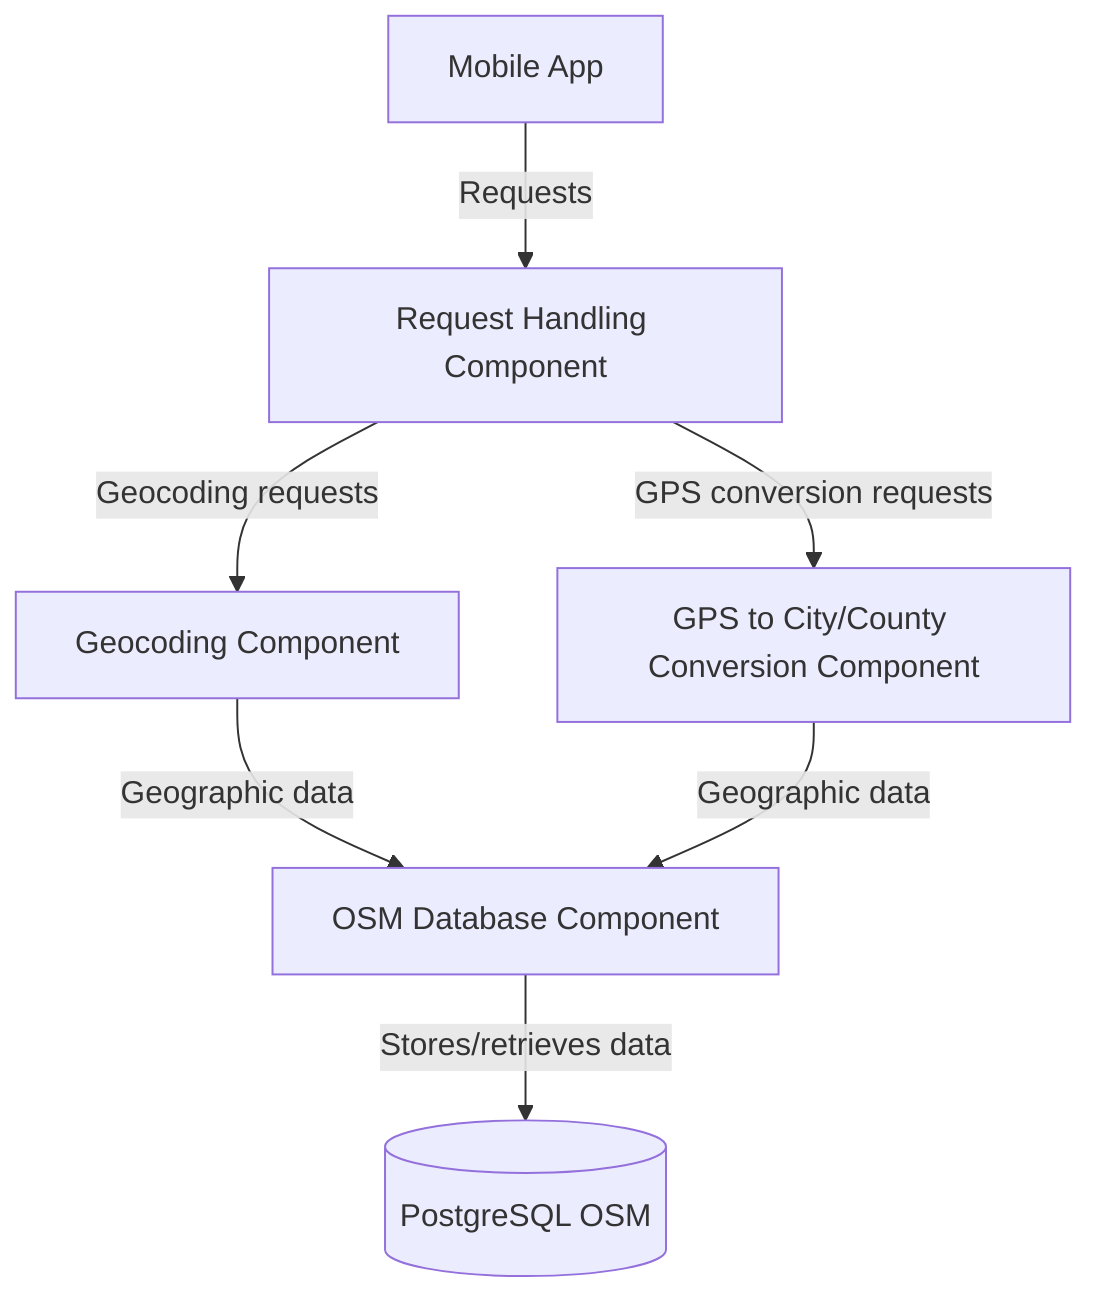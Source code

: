 graph TD
    MA[Mobile App] -->|Requests| RH[Request Handling Component]
    RH -->|Geocoding requests| GC[Geocoding Component]
    RH -->|GPS conversion requests| GCC[GPS to City/County Conversion Component]
    GC -->|Geographic data| OSMDB[OSM Database Component]
    GCC -->|Geographic data| OSMDB
    OSMDB -->|Stores/retrieves data| PG[(PostgreSQL OSM)]